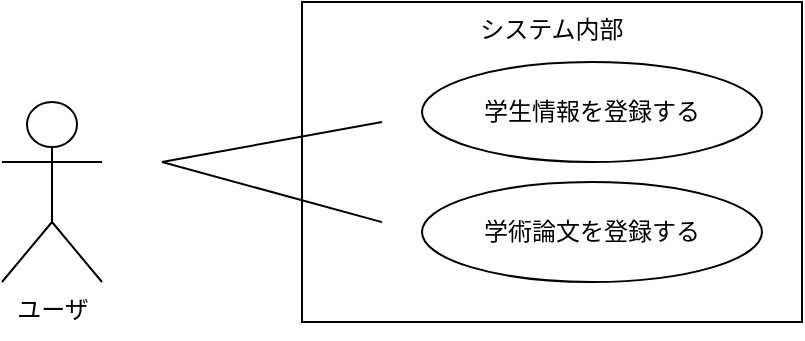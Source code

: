 <mxfile version="28.2.1">
  <diagram id="q38LHsKXJzOI1YYCWng8" name="ページ1">
    <mxGraphModel dx="778" dy="460" grid="1" gridSize="10" guides="1" tooltips="1" connect="1" arrows="1" fold="1" page="1" pageScale="1" pageWidth="827" pageHeight="1169" math="0" shadow="0">
      <root>
        <mxCell id="0" />
        <mxCell id="1" parent="0" />
        <mxCell id="8t07nyRSBKTOixT6XvgR-3" value="ユーザ" style="shape=umlActor;verticalLabelPosition=bottom;verticalAlign=top;html=1;outlineConnect=0;" vertex="1" parent="1">
          <mxGeometry x="270" y="180" width="50" height="90" as="geometry" />
        </mxCell>
        <mxCell id="8t07nyRSBKTOixT6XvgR-4" value="&lt;font&gt;システム内部&lt;/font&gt;" style="rounded=0;whiteSpace=wrap;html=1;labelPosition=center;verticalLabelPosition=middle;align=center;verticalAlign=top;" vertex="1" parent="1">
          <mxGeometry x="420" y="130" width="250" height="160" as="geometry" />
        </mxCell>
        <mxCell id="8t07nyRSBKTOixT6XvgR-5" value="学生情報を登録する" style="ellipse;whiteSpace=wrap;html=1;" vertex="1" parent="1">
          <mxGeometry x="480" y="160" width="170" height="50" as="geometry" />
        </mxCell>
        <mxCell id="8t07nyRSBKTOixT6XvgR-6" style="edgeStyle=orthogonalEdgeStyle;rounded=0;orthogonalLoop=1;jettySize=auto;html=1;exitX=0.5;exitY=1;exitDx=0;exitDy=0;" edge="1" parent="1" source="8t07nyRSBKTOixT6XvgR-4" target="8t07nyRSBKTOixT6XvgR-4">
          <mxGeometry relative="1" as="geometry" />
        </mxCell>
        <mxCell id="8t07nyRSBKTOixT6XvgR-7" value="学術論文を登録する" style="ellipse;whiteSpace=wrap;html=1;" vertex="1" parent="1">
          <mxGeometry x="480" y="220" width="170" height="50" as="geometry" />
        </mxCell>
        <mxCell id="8t07nyRSBKTOixT6XvgR-8" value="" style="endArrow=none;html=1;rounded=0;entryX=0.16;entryY=0.375;entryDx=0;entryDy=0;entryPerimeter=0;" edge="1" parent="1" target="8t07nyRSBKTOixT6XvgR-4">
          <mxGeometry width="50" height="50" relative="1" as="geometry">
            <mxPoint x="350" y="210" as="sourcePoint" />
            <mxPoint x="430" y="190" as="targetPoint" />
          </mxGeometry>
        </mxCell>
        <mxCell id="8t07nyRSBKTOixT6XvgR-9" value="" style="endArrow=none;html=1;rounded=0;entryX=0.16;entryY=0.688;entryDx=0;entryDy=0;entryPerimeter=0;" edge="1" parent="1" target="8t07nyRSBKTOixT6XvgR-4">
          <mxGeometry width="50" height="50" relative="1" as="geometry">
            <mxPoint x="350" y="210" as="sourcePoint" />
            <mxPoint x="430" y="190" as="targetPoint" />
          </mxGeometry>
        </mxCell>
      </root>
    </mxGraphModel>
  </diagram>
</mxfile>
